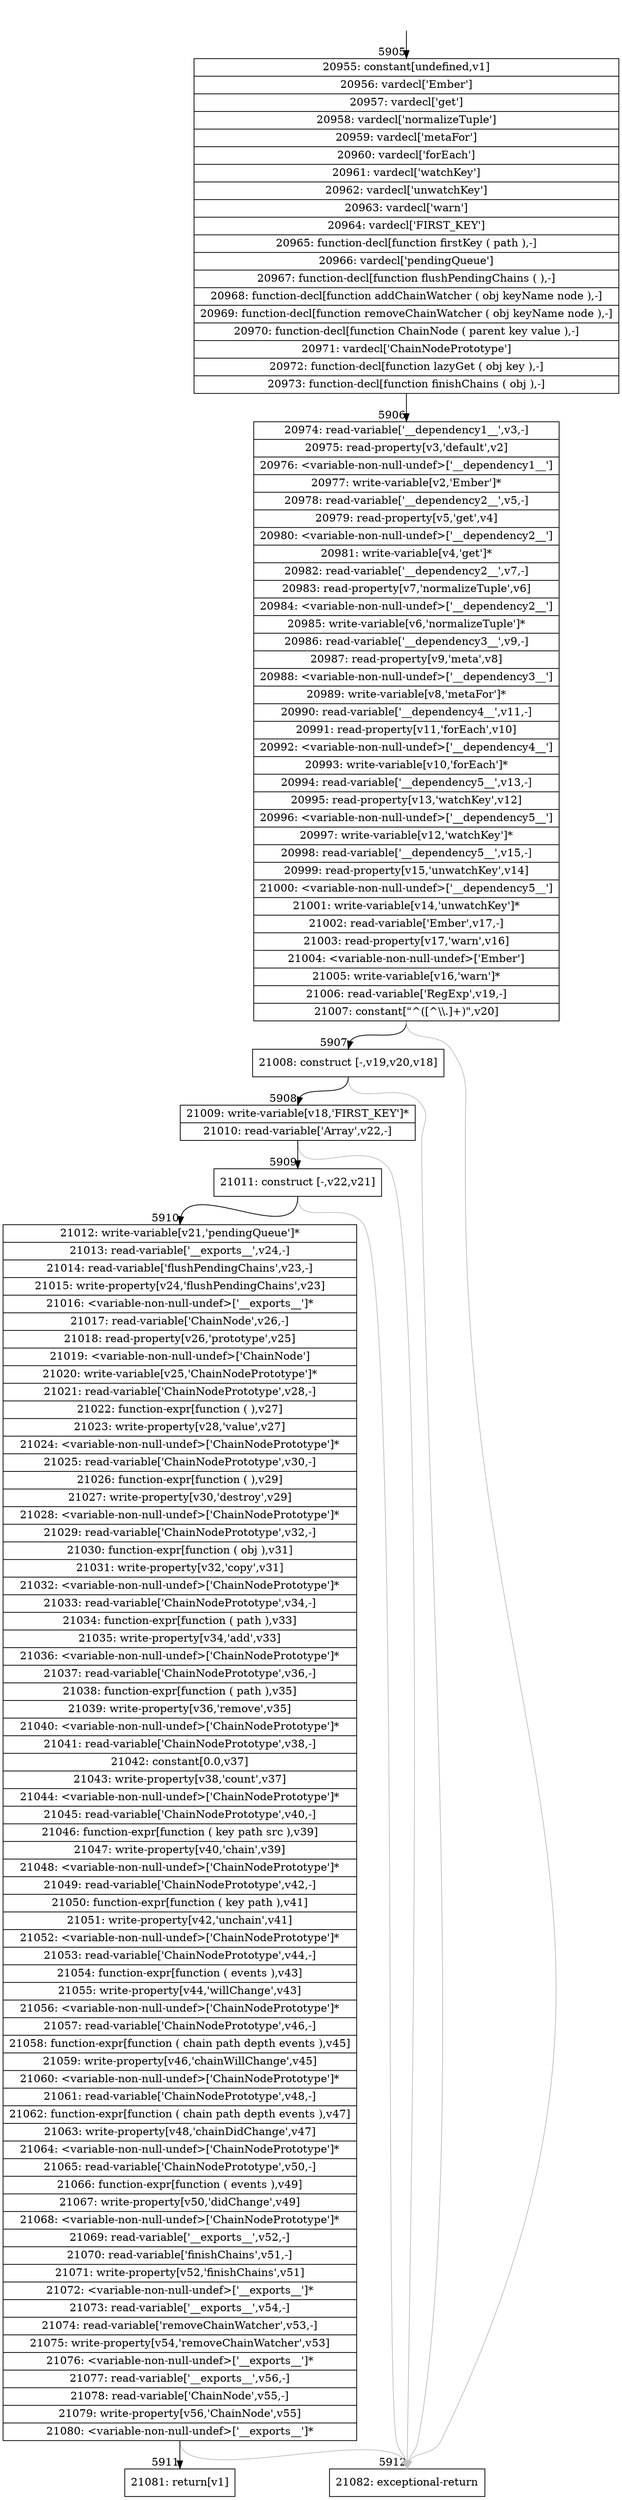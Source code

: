 digraph {
rankdir="TD"
BB_entry453[shape=none,label=""];
BB_entry453 -> BB5905 [tailport=s, headport=n, headlabel="    5905"]
BB5905 [shape=record label="{20955: constant[undefined,v1]|20956: vardecl['Ember']|20957: vardecl['get']|20958: vardecl['normalizeTuple']|20959: vardecl['metaFor']|20960: vardecl['forEach']|20961: vardecl['watchKey']|20962: vardecl['unwatchKey']|20963: vardecl['warn']|20964: vardecl['FIRST_KEY']|20965: function-decl[function firstKey ( path ),-]|20966: vardecl['pendingQueue']|20967: function-decl[function flushPendingChains ( ),-]|20968: function-decl[function addChainWatcher ( obj keyName node ),-]|20969: function-decl[function removeChainWatcher ( obj keyName node ),-]|20970: function-decl[function ChainNode ( parent key value ),-]|20971: vardecl['ChainNodePrototype']|20972: function-decl[function lazyGet ( obj key ),-]|20973: function-decl[function finishChains ( obj ),-]}" ] 
BB5905 -> BB5906 [tailport=s, headport=n, headlabel="      5906"]
BB5906 [shape=record label="{20974: read-variable['__dependency1__',v3,-]|20975: read-property[v3,'default',v2]|20976: \<variable-non-null-undef\>['__dependency1__']|20977: write-variable[v2,'Ember']*|20978: read-variable['__dependency2__',v5,-]|20979: read-property[v5,'get',v4]|20980: \<variable-non-null-undef\>['__dependency2__']|20981: write-variable[v4,'get']*|20982: read-variable['__dependency2__',v7,-]|20983: read-property[v7,'normalizeTuple',v6]|20984: \<variable-non-null-undef\>['__dependency2__']|20985: write-variable[v6,'normalizeTuple']*|20986: read-variable['__dependency3__',v9,-]|20987: read-property[v9,'meta',v8]|20988: \<variable-non-null-undef\>['__dependency3__']|20989: write-variable[v8,'metaFor']*|20990: read-variable['__dependency4__',v11,-]|20991: read-property[v11,'forEach',v10]|20992: \<variable-non-null-undef\>['__dependency4__']|20993: write-variable[v10,'forEach']*|20994: read-variable['__dependency5__',v13,-]|20995: read-property[v13,'watchKey',v12]|20996: \<variable-non-null-undef\>['__dependency5__']|20997: write-variable[v12,'watchKey']*|20998: read-variable['__dependency5__',v15,-]|20999: read-property[v15,'unwatchKey',v14]|21000: \<variable-non-null-undef\>['__dependency5__']|21001: write-variable[v14,'unwatchKey']*|21002: read-variable['Ember',v17,-]|21003: read-property[v17,'warn',v16]|21004: \<variable-non-null-undef\>['Ember']|21005: write-variable[v16,'warn']*|21006: read-variable['RegExp',v19,-]|21007: constant[\"^([^\\\\.]+)\",v20]}" ] 
BB5906 -> BB5907 [tailport=s, headport=n, headlabel="      5907"]
BB5906 -> BB5912 [tailport=s, headport=n, color=gray, headlabel="      5912"]
BB5907 [shape=record label="{21008: construct [-,v19,v20,v18]}" ] 
BB5907 -> BB5908 [tailport=s, headport=n, headlabel="      5908"]
BB5907 -> BB5912 [tailport=s, headport=n, color=gray]
BB5908 [shape=record label="{21009: write-variable[v18,'FIRST_KEY']*|21010: read-variable['Array',v22,-]}" ] 
BB5908 -> BB5909 [tailport=s, headport=n, headlabel="      5909"]
BB5908 -> BB5912 [tailport=s, headport=n, color=gray]
BB5909 [shape=record label="{21011: construct [-,v22,v21]}" ] 
BB5909 -> BB5910 [tailport=s, headport=n, headlabel="      5910"]
BB5909 -> BB5912 [tailport=s, headport=n, color=gray]
BB5910 [shape=record label="{21012: write-variable[v21,'pendingQueue']*|21013: read-variable['__exports__',v24,-]|21014: read-variable['flushPendingChains',v23,-]|21015: write-property[v24,'flushPendingChains',v23]|21016: \<variable-non-null-undef\>['__exports__']*|21017: read-variable['ChainNode',v26,-]|21018: read-property[v26,'prototype',v25]|21019: \<variable-non-null-undef\>['ChainNode']|21020: write-variable[v25,'ChainNodePrototype']*|21021: read-variable['ChainNodePrototype',v28,-]|21022: function-expr[function ( ),v27]|21023: write-property[v28,'value',v27]|21024: \<variable-non-null-undef\>['ChainNodePrototype']*|21025: read-variable['ChainNodePrototype',v30,-]|21026: function-expr[function ( ),v29]|21027: write-property[v30,'destroy',v29]|21028: \<variable-non-null-undef\>['ChainNodePrototype']*|21029: read-variable['ChainNodePrototype',v32,-]|21030: function-expr[function ( obj ),v31]|21031: write-property[v32,'copy',v31]|21032: \<variable-non-null-undef\>['ChainNodePrototype']*|21033: read-variable['ChainNodePrototype',v34,-]|21034: function-expr[function ( path ),v33]|21035: write-property[v34,'add',v33]|21036: \<variable-non-null-undef\>['ChainNodePrototype']*|21037: read-variable['ChainNodePrototype',v36,-]|21038: function-expr[function ( path ),v35]|21039: write-property[v36,'remove',v35]|21040: \<variable-non-null-undef\>['ChainNodePrototype']*|21041: read-variable['ChainNodePrototype',v38,-]|21042: constant[0.0,v37]|21043: write-property[v38,'count',v37]|21044: \<variable-non-null-undef\>['ChainNodePrototype']*|21045: read-variable['ChainNodePrototype',v40,-]|21046: function-expr[function ( key path src ),v39]|21047: write-property[v40,'chain',v39]|21048: \<variable-non-null-undef\>['ChainNodePrototype']*|21049: read-variable['ChainNodePrototype',v42,-]|21050: function-expr[function ( key path ),v41]|21051: write-property[v42,'unchain',v41]|21052: \<variable-non-null-undef\>['ChainNodePrototype']*|21053: read-variable['ChainNodePrototype',v44,-]|21054: function-expr[function ( events ),v43]|21055: write-property[v44,'willChange',v43]|21056: \<variable-non-null-undef\>['ChainNodePrototype']*|21057: read-variable['ChainNodePrototype',v46,-]|21058: function-expr[function ( chain path depth events ),v45]|21059: write-property[v46,'chainWillChange',v45]|21060: \<variable-non-null-undef\>['ChainNodePrototype']*|21061: read-variable['ChainNodePrototype',v48,-]|21062: function-expr[function ( chain path depth events ),v47]|21063: write-property[v48,'chainDidChange',v47]|21064: \<variable-non-null-undef\>['ChainNodePrototype']*|21065: read-variable['ChainNodePrototype',v50,-]|21066: function-expr[function ( events ),v49]|21067: write-property[v50,'didChange',v49]|21068: \<variable-non-null-undef\>['ChainNodePrototype']*|21069: read-variable['__exports__',v52,-]|21070: read-variable['finishChains',v51,-]|21071: write-property[v52,'finishChains',v51]|21072: \<variable-non-null-undef\>['__exports__']*|21073: read-variable['__exports__',v54,-]|21074: read-variable['removeChainWatcher',v53,-]|21075: write-property[v54,'removeChainWatcher',v53]|21076: \<variable-non-null-undef\>['__exports__']*|21077: read-variable['__exports__',v56,-]|21078: read-variable['ChainNode',v55,-]|21079: write-property[v56,'ChainNode',v55]|21080: \<variable-non-null-undef\>['__exports__']*}" ] 
BB5910 -> BB5911 [tailport=s, headport=n, headlabel="      5911"]
BB5910 -> BB5912 [tailport=s, headport=n, color=gray]
BB5911 [shape=record label="{21081: return[v1]}" ] 
BB5912 [shape=record label="{21082: exceptional-return}" ] 
//#$~ 10584
}

